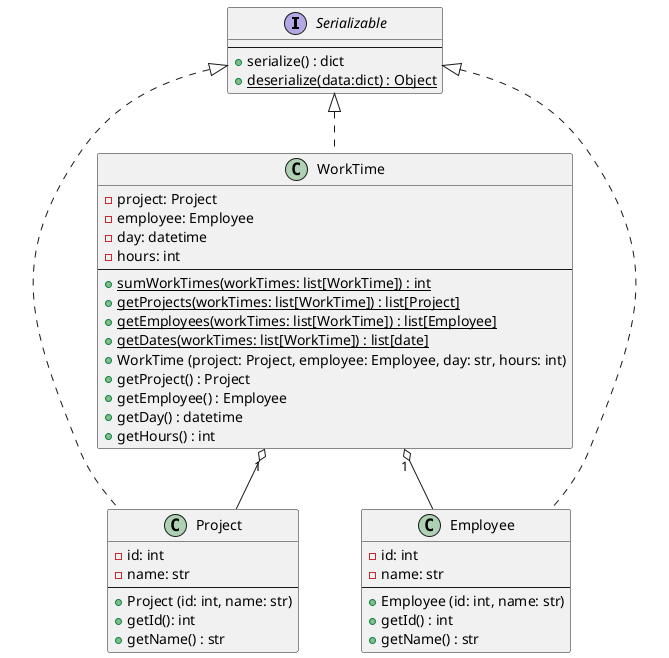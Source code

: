 @startuml

interface Serializable {
    --
    + serialize() : dict
    + {static} deserialize(data:dict) : Object
}


class Project implements Serializable {
    - id: int
    - name: str
    --
    + Project (id: int, name: str)
    + getId(): int
    + getName() : str
}

class Employee implements Serializable {
    - id: int
    - name: str
    --
    + Employee (id: int, name: str)
    + getId() : int
    + getName() : str
}

class WorkTime implements Serializable {
    - project: Project
    - employee: Employee
    - day: datetime
    - hours: int
    --
    + {static} sumWorkTimes(workTimes: list[WorkTime]) : int
    + {static} getProjects(workTimes: list[WorkTime]) : list[Project]
    + {static} getEmployees(workTimes: list[WorkTime]) : list[Employee]
    + {static} getDates(workTimes: list[WorkTime]) : list[date]
    + WorkTime (project: Project, employee: Employee, day: str, hours: int)
    + getProject() : Project
    + getEmployee() : Employee
    + getDay() : datetime
    + getHours() : int
}

WorkTime "1" o-- Project
WorkTime "1" o-- Employee

@enduml